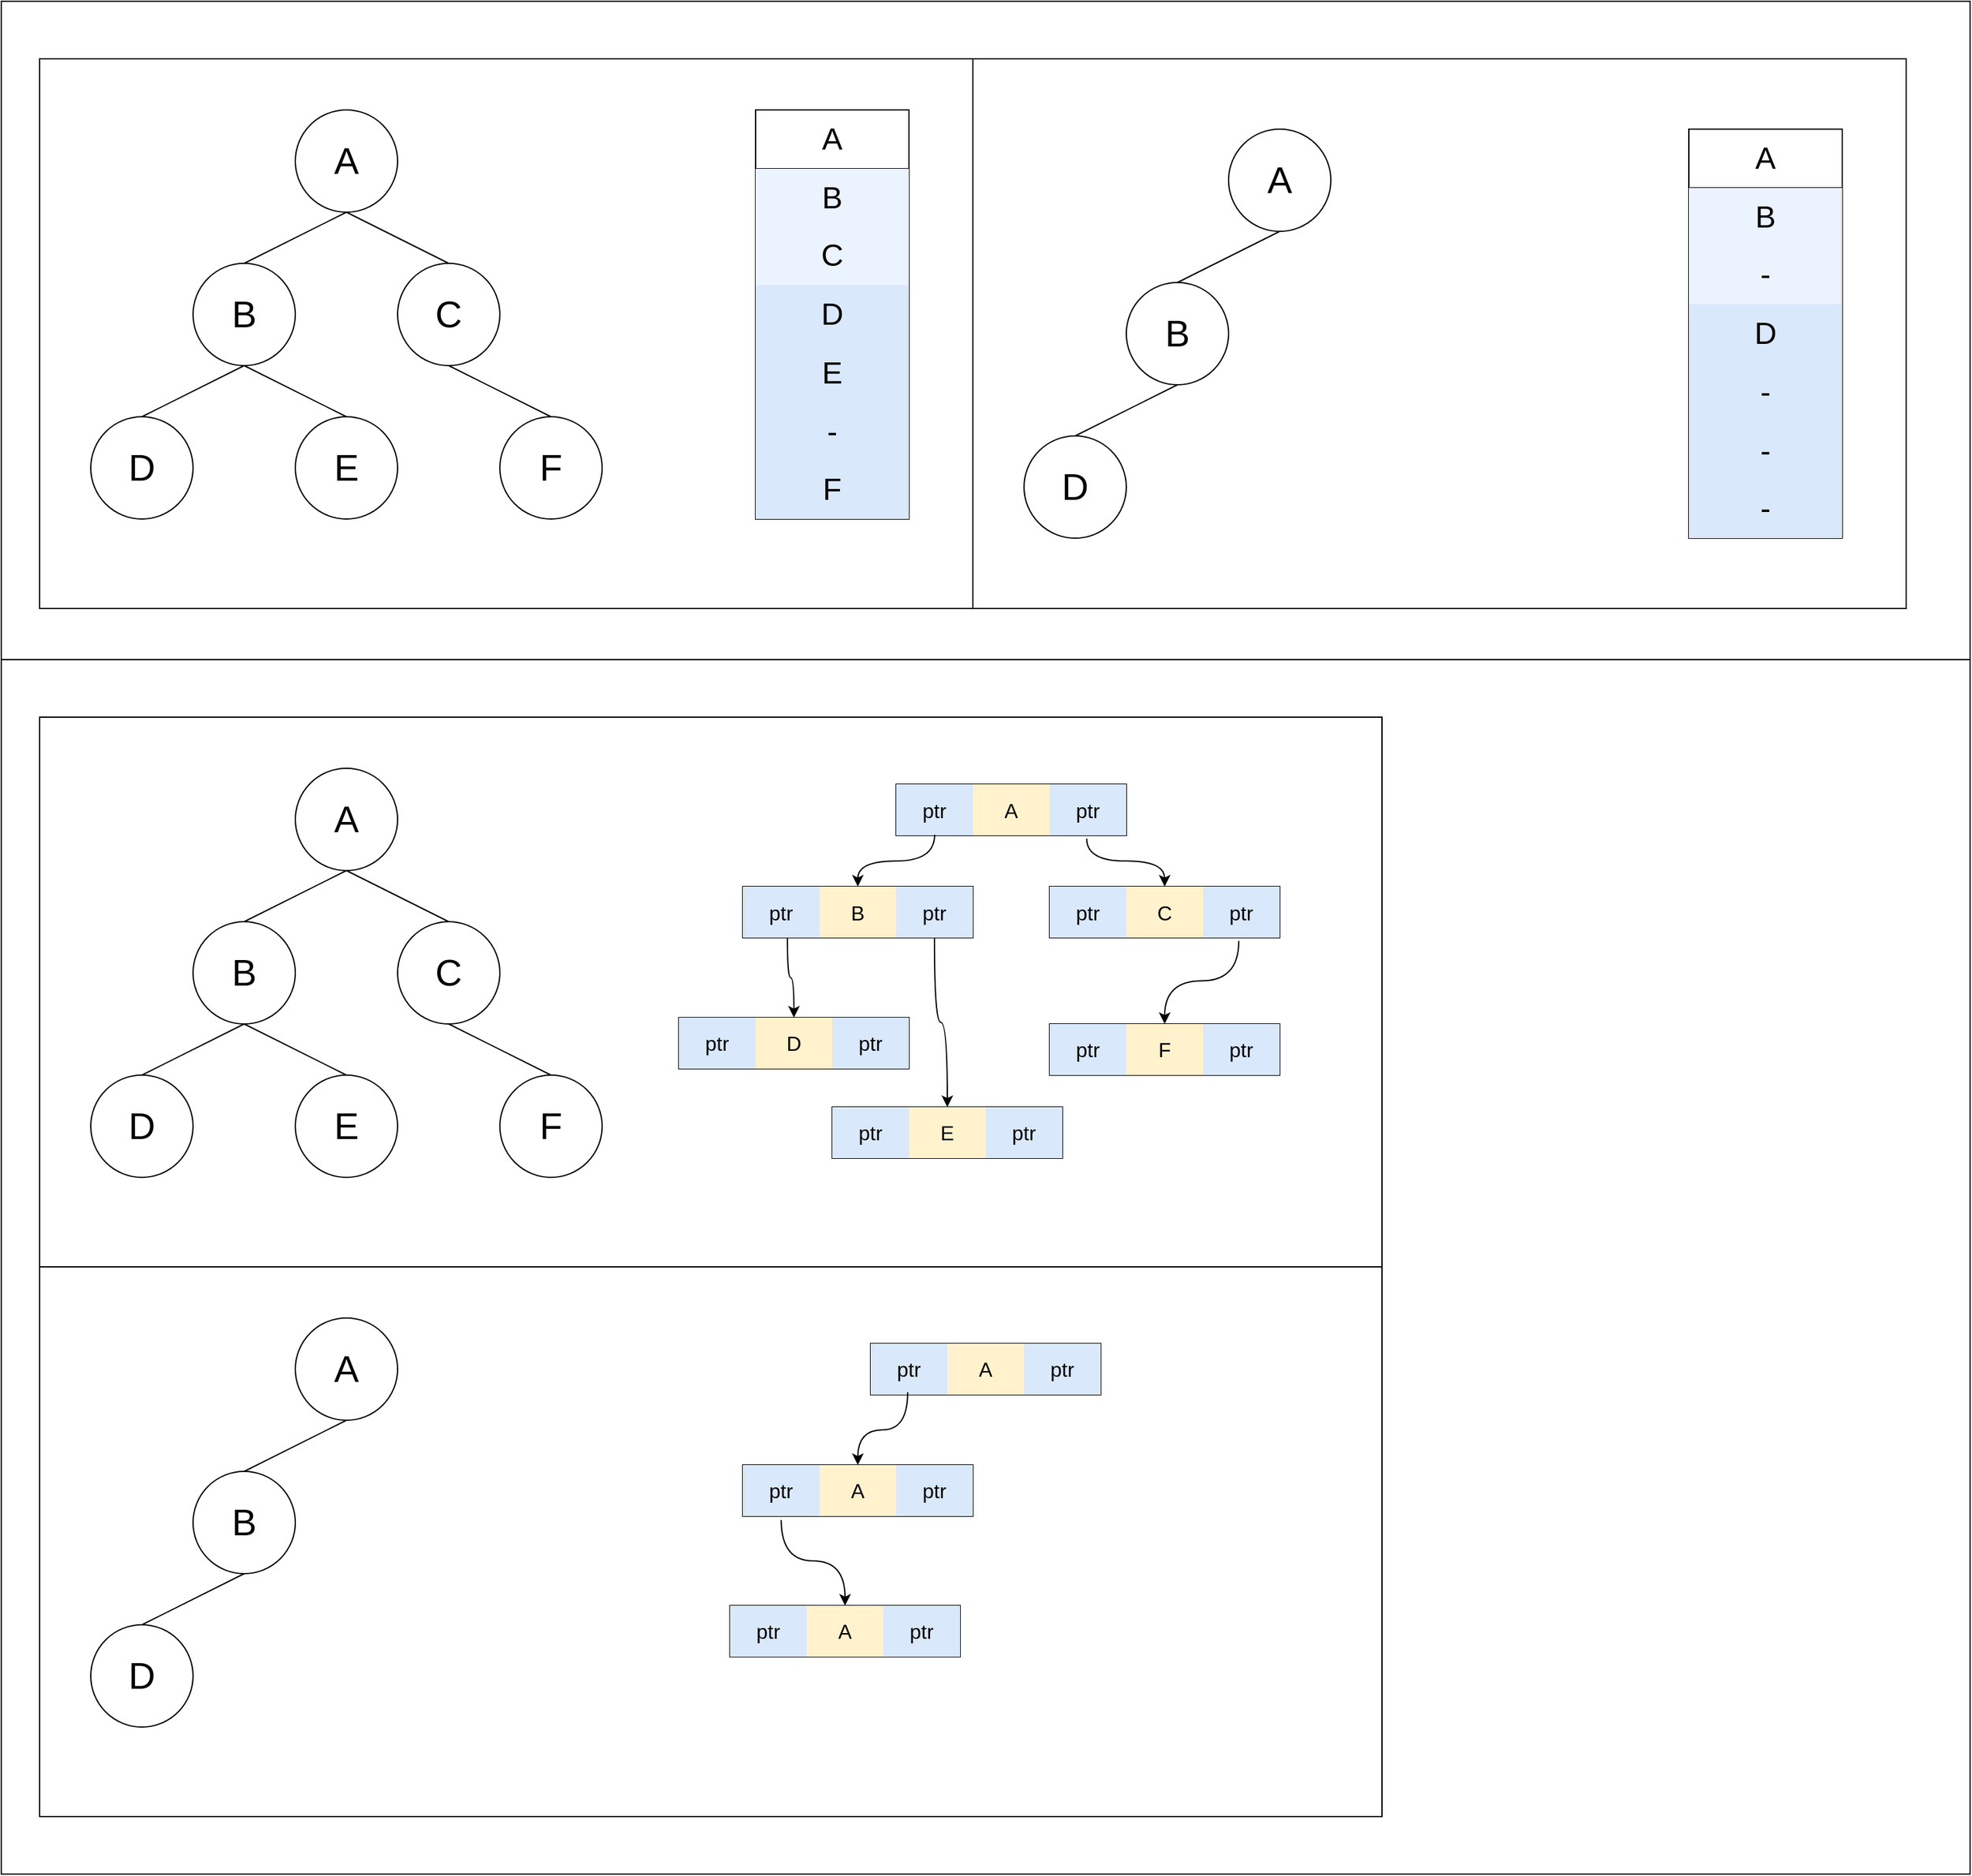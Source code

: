 <mxfile version="24.7.17">
  <diagram name="페이지-1" id="tQaZ97uo_MY67wMUe4Z4">
    <mxGraphModel dx="2074" dy="1214" grid="1" gridSize="10" guides="1" tooltips="1" connect="1" arrows="1" fold="1" page="1" pageScale="1" pageWidth="827" pageHeight="1169" math="0" shadow="0">
      <root>
        <mxCell id="0" />
        <mxCell id="1" parent="0" />
        <mxCell id="1f2FrhAZtQ47NlTDxWQD-60" value="" style="rounded=0;whiteSpace=wrap;html=1;" vertex="1" parent="1">
          <mxGeometry x="30" y="155" width="1540" height="515" as="geometry" />
        </mxCell>
        <mxCell id="1f2FrhAZtQ47NlTDxWQD-62" value="" style="rounded=0;whiteSpace=wrap;html=1;" vertex="1" parent="1">
          <mxGeometry x="790" y="200" width="730" height="430" as="geometry" />
        </mxCell>
        <mxCell id="1f2FrhAZtQ47NlTDxWQD-59" value="" style="rounded=0;whiteSpace=wrap;html=1;" vertex="1" parent="1">
          <mxGeometry x="60" y="200" width="730" height="430" as="geometry" />
        </mxCell>
        <mxCell id="1f2FrhAZtQ47NlTDxWQD-4" style="rounded=0;orthogonalLoop=1;jettySize=auto;html=1;exitX=0.5;exitY=1;exitDx=0;exitDy=0;entryX=0.5;entryY=0;entryDx=0;entryDy=0;endArrow=none;endFill=0;" edge="1" parent="1" source="1f2FrhAZtQ47NlTDxWQD-1" target="1f2FrhAZtQ47NlTDxWQD-2">
          <mxGeometry relative="1" as="geometry" />
        </mxCell>
        <mxCell id="1f2FrhAZtQ47NlTDxWQD-5" style="rounded=0;orthogonalLoop=1;jettySize=auto;html=1;exitX=0.5;exitY=1;exitDx=0;exitDy=0;entryX=0.5;entryY=0;entryDx=0;entryDy=0;endArrow=none;endFill=0;" edge="1" parent="1" source="1f2FrhAZtQ47NlTDxWQD-1" target="1f2FrhAZtQ47NlTDxWQD-3">
          <mxGeometry relative="1" as="geometry" />
        </mxCell>
        <mxCell id="1f2FrhAZtQ47NlTDxWQD-1" value="&lt;font style=&quot;font-size: 29px;&quot;&gt;A&lt;/font&gt;" style="ellipse;whiteSpace=wrap;html=1;aspect=fixed;" vertex="1" parent="1">
          <mxGeometry x="260" y="240" width="80" height="80" as="geometry" />
        </mxCell>
        <mxCell id="1f2FrhAZtQ47NlTDxWQD-8" style="rounded=0;orthogonalLoop=1;jettySize=auto;html=1;exitX=0.5;exitY=1;exitDx=0;exitDy=0;entryX=0.5;entryY=0;entryDx=0;entryDy=0;endArrow=none;endFill=0;" edge="1" parent="1" source="1f2FrhAZtQ47NlTDxWQD-2" target="1f2FrhAZtQ47NlTDxWQD-6">
          <mxGeometry relative="1" as="geometry" />
        </mxCell>
        <mxCell id="1f2FrhAZtQ47NlTDxWQD-9" style="rounded=0;orthogonalLoop=1;jettySize=auto;html=1;exitX=0.5;exitY=1;exitDx=0;exitDy=0;entryX=0.5;entryY=0;entryDx=0;entryDy=0;endArrow=none;endFill=0;" edge="1" parent="1" source="1f2FrhAZtQ47NlTDxWQD-2" target="1f2FrhAZtQ47NlTDxWQD-7">
          <mxGeometry relative="1" as="geometry" />
        </mxCell>
        <mxCell id="1f2FrhAZtQ47NlTDxWQD-2" value="&lt;font style=&quot;font-size: 29px;&quot;&gt;B&lt;/font&gt;" style="ellipse;whiteSpace=wrap;html=1;aspect=fixed;" vertex="1" parent="1">
          <mxGeometry x="180" y="360" width="80" height="80" as="geometry" />
        </mxCell>
        <mxCell id="1f2FrhAZtQ47NlTDxWQD-11" style="rounded=0;orthogonalLoop=1;jettySize=auto;html=1;exitX=0.5;exitY=1;exitDx=0;exitDy=0;entryX=0.5;entryY=0;entryDx=0;entryDy=0;endArrow=none;endFill=0;" edge="1" parent="1" source="1f2FrhAZtQ47NlTDxWQD-3" target="1f2FrhAZtQ47NlTDxWQD-10">
          <mxGeometry relative="1" as="geometry" />
        </mxCell>
        <mxCell id="1f2FrhAZtQ47NlTDxWQD-3" value="&lt;font style=&quot;font-size: 29px;&quot;&gt;C&lt;/font&gt;" style="ellipse;whiteSpace=wrap;html=1;aspect=fixed;" vertex="1" parent="1">
          <mxGeometry x="340" y="360" width="80" height="80" as="geometry" />
        </mxCell>
        <mxCell id="1f2FrhAZtQ47NlTDxWQD-6" value="&lt;font style=&quot;font-size: 29px;&quot;&gt;D&lt;/font&gt;" style="ellipse;whiteSpace=wrap;html=1;aspect=fixed;" vertex="1" parent="1">
          <mxGeometry x="100" y="480" width="80" height="80" as="geometry" />
        </mxCell>
        <mxCell id="1f2FrhAZtQ47NlTDxWQD-7" value="&lt;font style=&quot;font-size: 29px;&quot;&gt;E&lt;/font&gt;" style="ellipse;whiteSpace=wrap;html=1;aspect=fixed;" vertex="1" parent="1">
          <mxGeometry x="260" y="480" width="80" height="80" as="geometry" />
        </mxCell>
        <mxCell id="1f2FrhAZtQ47NlTDxWQD-10" value="&lt;font style=&quot;font-size: 29px;&quot;&gt;F&lt;/font&gt;" style="ellipse;whiteSpace=wrap;html=1;aspect=fixed;" vertex="1" parent="1">
          <mxGeometry x="420" y="480" width="80" height="80" as="geometry" />
        </mxCell>
        <mxCell id="1f2FrhAZtQ47NlTDxWQD-12" value="" style="shape=table;startSize=0;container=1;collapsible=0;childLayout=tableLayout;fontSize=20;" vertex="1" parent="1">
          <mxGeometry x="620" y="240" width="120" height="320" as="geometry" />
        </mxCell>
        <mxCell id="1f2FrhAZtQ47NlTDxWQD-13" value="" style="shape=tableRow;horizontal=0;startSize=0;swimlaneHead=0;swimlaneBody=0;strokeColor=inherit;top=0;left=0;bottom=0;right=0;collapsible=0;dropTarget=0;fillColor=none;points=[[0,0.5],[1,0.5]];portConstraint=eastwest;fontSize=16;" vertex="1" parent="1f2FrhAZtQ47NlTDxWQD-12">
          <mxGeometry width="120" height="46" as="geometry" />
        </mxCell>
        <mxCell id="1f2FrhAZtQ47NlTDxWQD-14" value="A" style="shape=partialRectangle;html=1;whiteSpace=wrap;connectable=0;strokeColor=inherit;overflow=hidden;fillColor=none;top=0;left=0;bottom=0;right=0;pointerEvents=1;fontSize=24;" vertex="1" parent="1f2FrhAZtQ47NlTDxWQD-13">
          <mxGeometry width="120" height="46" as="geometry">
            <mxRectangle width="120" height="46" as="alternateBounds" />
          </mxGeometry>
        </mxCell>
        <mxCell id="1f2FrhAZtQ47NlTDxWQD-17" value="" style="shape=tableRow;horizontal=0;startSize=0;swimlaneHead=0;swimlaneBody=0;strokeColor=inherit;top=0;left=0;bottom=0;right=0;collapsible=0;dropTarget=0;fillColor=none;points=[[0,0.5],[1,0.5]];portConstraint=eastwest;fontSize=16;" vertex="1" parent="1f2FrhAZtQ47NlTDxWQD-12">
          <mxGeometry y="46" width="120" height="45" as="geometry" />
        </mxCell>
        <mxCell id="1f2FrhAZtQ47NlTDxWQD-18" value="B" style="shape=partialRectangle;html=1;whiteSpace=wrap;connectable=0;strokeColor=#6c8ebf;overflow=hidden;fillColor=#ebf3ff;top=0;left=0;bottom=0;right=0;pointerEvents=1;fontSize=24;" vertex="1" parent="1f2FrhAZtQ47NlTDxWQD-17">
          <mxGeometry width="120" height="45" as="geometry">
            <mxRectangle width="120" height="45" as="alternateBounds" />
          </mxGeometry>
        </mxCell>
        <mxCell id="1f2FrhAZtQ47NlTDxWQD-21" value="" style="shape=tableRow;horizontal=0;startSize=0;swimlaneHead=0;swimlaneBody=0;strokeColor=inherit;top=0;left=0;bottom=0;right=0;collapsible=0;dropTarget=0;fillColor=none;points=[[0,0.5],[1,0.5]];portConstraint=eastwest;fontSize=16;" vertex="1" parent="1f2FrhAZtQ47NlTDxWQD-12">
          <mxGeometry y="91" width="120" height="46" as="geometry" />
        </mxCell>
        <mxCell id="1f2FrhAZtQ47NlTDxWQD-22" value="C" style="shape=partialRectangle;html=1;whiteSpace=wrap;connectable=0;strokeColor=#6c8ebf;overflow=hidden;fillColor=#ebf3ff;top=0;left=0;bottom=0;right=0;pointerEvents=1;fontSize=24;" vertex="1" parent="1f2FrhAZtQ47NlTDxWQD-21">
          <mxGeometry width="120" height="46" as="geometry">
            <mxRectangle width="120" height="46" as="alternateBounds" />
          </mxGeometry>
        </mxCell>
        <mxCell id="1f2FrhAZtQ47NlTDxWQD-25" style="shape=tableRow;horizontal=0;startSize=0;swimlaneHead=0;swimlaneBody=0;strokeColor=inherit;top=0;left=0;bottom=0;right=0;collapsible=0;dropTarget=0;fillColor=none;points=[[0,0.5],[1,0.5]];portConstraint=eastwest;fontSize=16;" vertex="1" parent="1f2FrhAZtQ47NlTDxWQD-12">
          <mxGeometry y="137" width="120" height="46" as="geometry" />
        </mxCell>
        <mxCell id="1f2FrhAZtQ47NlTDxWQD-26" value="D" style="shape=partialRectangle;html=1;whiteSpace=wrap;connectable=0;strokeColor=#6c8ebf;overflow=hidden;fillColor=#dae8fc;top=0;left=0;bottom=0;right=0;pointerEvents=1;fontSize=24;" vertex="1" parent="1f2FrhAZtQ47NlTDxWQD-25">
          <mxGeometry width="120" height="46" as="geometry">
            <mxRectangle width="120" height="46" as="alternateBounds" />
          </mxGeometry>
        </mxCell>
        <mxCell id="1f2FrhAZtQ47NlTDxWQD-27" style="shape=tableRow;horizontal=0;startSize=0;swimlaneHead=0;swimlaneBody=0;strokeColor=inherit;top=0;left=0;bottom=0;right=0;collapsible=0;dropTarget=0;fillColor=none;points=[[0,0.5],[1,0.5]];portConstraint=eastwest;fontSize=16;" vertex="1" parent="1f2FrhAZtQ47NlTDxWQD-12">
          <mxGeometry y="183" width="120" height="46" as="geometry" />
        </mxCell>
        <mxCell id="1f2FrhAZtQ47NlTDxWQD-28" value="E" style="shape=partialRectangle;html=1;whiteSpace=wrap;connectable=0;strokeColor=#6c8ebf;overflow=hidden;fillColor=#dae8fc;top=0;left=0;bottom=0;right=0;pointerEvents=1;fontSize=24;" vertex="1" parent="1f2FrhAZtQ47NlTDxWQD-27">
          <mxGeometry width="120" height="46" as="geometry">
            <mxRectangle width="120" height="46" as="alternateBounds" />
          </mxGeometry>
        </mxCell>
        <mxCell id="1f2FrhAZtQ47NlTDxWQD-29" style="shape=tableRow;horizontal=0;startSize=0;swimlaneHead=0;swimlaneBody=0;strokeColor=inherit;top=0;left=0;bottom=0;right=0;collapsible=0;dropTarget=0;fillColor=none;points=[[0,0.5],[1,0.5]];portConstraint=eastwest;fontSize=16;" vertex="1" parent="1f2FrhAZtQ47NlTDxWQD-12">
          <mxGeometry y="229" width="120" height="45" as="geometry" />
        </mxCell>
        <mxCell id="1f2FrhAZtQ47NlTDxWQD-30" value="-" style="shape=partialRectangle;html=1;whiteSpace=wrap;connectable=0;strokeColor=#6c8ebf;overflow=hidden;fillColor=#dae8fc;top=0;left=0;bottom=0;right=0;pointerEvents=1;fontSize=24;" vertex="1" parent="1f2FrhAZtQ47NlTDxWQD-29">
          <mxGeometry width="120" height="45" as="geometry">
            <mxRectangle width="120" height="45" as="alternateBounds" />
          </mxGeometry>
        </mxCell>
        <mxCell id="1f2FrhAZtQ47NlTDxWQD-31" style="shape=tableRow;horizontal=0;startSize=0;swimlaneHead=0;swimlaneBody=0;strokeColor=inherit;top=0;left=0;bottom=0;right=0;collapsible=0;dropTarget=0;fillColor=none;points=[[0,0.5],[1,0.5]];portConstraint=eastwest;fontSize=16;" vertex="1" parent="1f2FrhAZtQ47NlTDxWQD-12">
          <mxGeometry y="274" width="120" height="46" as="geometry" />
        </mxCell>
        <mxCell id="1f2FrhAZtQ47NlTDxWQD-32" value="F" style="shape=partialRectangle;html=1;whiteSpace=wrap;connectable=0;strokeColor=#6c8ebf;overflow=hidden;fillColor=#dae8fc;top=0;left=0;bottom=0;right=0;pointerEvents=1;fontSize=24;" vertex="1" parent="1f2FrhAZtQ47NlTDxWQD-31">
          <mxGeometry width="120" height="46" as="geometry">
            <mxRectangle width="120" height="46" as="alternateBounds" />
          </mxGeometry>
        </mxCell>
        <mxCell id="1f2FrhAZtQ47NlTDxWQD-33" style="rounded=0;orthogonalLoop=1;jettySize=auto;html=1;exitX=0.5;exitY=1;exitDx=0;exitDy=0;entryX=0.5;entryY=0;entryDx=0;entryDy=0;endArrow=none;endFill=0;" edge="1" parent="1" source="1f2FrhAZtQ47NlTDxWQD-35" target="1f2FrhAZtQ47NlTDxWQD-38">
          <mxGeometry relative="1" as="geometry" />
        </mxCell>
        <mxCell id="1f2FrhAZtQ47NlTDxWQD-35" value="&lt;font style=&quot;font-size: 29px;&quot;&gt;A&lt;/font&gt;" style="ellipse;whiteSpace=wrap;html=1;aspect=fixed;" vertex="1" parent="1">
          <mxGeometry x="990" y="255" width="80" height="80" as="geometry" />
        </mxCell>
        <mxCell id="1f2FrhAZtQ47NlTDxWQD-36" style="rounded=0;orthogonalLoop=1;jettySize=auto;html=1;exitX=0.5;exitY=1;exitDx=0;exitDy=0;entryX=0.5;entryY=0;entryDx=0;entryDy=0;endArrow=none;endFill=0;" edge="1" parent="1" source="1f2FrhAZtQ47NlTDxWQD-38" target="1f2FrhAZtQ47NlTDxWQD-41">
          <mxGeometry relative="1" as="geometry" />
        </mxCell>
        <mxCell id="1f2FrhAZtQ47NlTDxWQD-38" value="&lt;font style=&quot;font-size: 29px;&quot;&gt;B&lt;/font&gt;" style="ellipse;whiteSpace=wrap;html=1;aspect=fixed;" vertex="1" parent="1">
          <mxGeometry x="910" y="375" width="80" height="80" as="geometry" />
        </mxCell>
        <mxCell id="1f2FrhAZtQ47NlTDxWQD-41" value="&lt;font style=&quot;font-size: 29px;&quot;&gt;D&lt;/font&gt;" style="ellipse;whiteSpace=wrap;html=1;aspect=fixed;" vertex="1" parent="1">
          <mxGeometry x="830" y="495" width="80" height="80" as="geometry" />
        </mxCell>
        <mxCell id="1f2FrhAZtQ47NlTDxWQD-44" value="" style="shape=table;startSize=0;container=1;collapsible=0;childLayout=tableLayout;fontSize=20;" vertex="1" parent="1">
          <mxGeometry x="1350" y="255" width="120" height="320" as="geometry" />
        </mxCell>
        <mxCell id="1f2FrhAZtQ47NlTDxWQD-45" value="" style="shape=tableRow;horizontal=0;startSize=0;swimlaneHead=0;swimlaneBody=0;strokeColor=inherit;top=0;left=0;bottom=0;right=0;collapsible=0;dropTarget=0;fillColor=none;points=[[0,0.5],[1,0.5]];portConstraint=eastwest;fontSize=16;" vertex="1" parent="1f2FrhAZtQ47NlTDxWQD-44">
          <mxGeometry width="120" height="46" as="geometry" />
        </mxCell>
        <mxCell id="1f2FrhAZtQ47NlTDxWQD-46" value="A" style="shape=partialRectangle;html=1;whiteSpace=wrap;connectable=0;strokeColor=inherit;overflow=hidden;fillColor=none;top=0;left=0;bottom=0;right=0;pointerEvents=1;fontSize=24;" vertex="1" parent="1f2FrhAZtQ47NlTDxWQD-45">
          <mxGeometry width="120" height="46" as="geometry">
            <mxRectangle width="120" height="46" as="alternateBounds" />
          </mxGeometry>
        </mxCell>
        <mxCell id="1f2FrhAZtQ47NlTDxWQD-47" value="" style="shape=tableRow;horizontal=0;startSize=0;swimlaneHead=0;swimlaneBody=0;strokeColor=inherit;top=0;left=0;bottom=0;right=0;collapsible=0;dropTarget=0;fillColor=none;points=[[0,0.5],[1,0.5]];portConstraint=eastwest;fontSize=16;" vertex="1" parent="1f2FrhAZtQ47NlTDxWQD-44">
          <mxGeometry y="46" width="120" height="45" as="geometry" />
        </mxCell>
        <mxCell id="1f2FrhAZtQ47NlTDxWQD-48" value="B" style="shape=partialRectangle;html=1;whiteSpace=wrap;connectable=0;strokeColor=#6c8ebf;overflow=hidden;fillColor=#ebf3ff;top=0;left=0;bottom=0;right=0;pointerEvents=1;fontSize=24;" vertex="1" parent="1f2FrhAZtQ47NlTDxWQD-47">
          <mxGeometry width="120" height="45" as="geometry">
            <mxRectangle width="120" height="45" as="alternateBounds" />
          </mxGeometry>
        </mxCell>
        <mxCell id="1f2FrhAZtQ47NlTDxWQD-49" value="" style="shape=tableRow;horizontal=0;startSize=0;swimlaneHead=0;swimlaneBody=0;strokeColor=inherit;top=0;left=0;bottom=0;right=0;collapsible=0;dropTarget=0;fillColor=none;points=[[0,0.5],[1,0.5]];portConstraint=eastwest;fontSize=16;" vertex="1" parent="1f2FrhAZtQ47NlTDxWQD-44">
          <mxGeometry y="91" width="120" height="46" as="geometry" />
        </mxCell>
        <mxCell id="1f2FrhAZtQ47NlTDxWQD-50" value="-" style="shape=partialRectangle;html=1;whiteSpace=wrap;connectable=0;strokeColor=#6c8ebf;overflow=hidden;fillColor=#ebf3ff;top=0;left=0;bottom=0;right=0;pointerEvents=1;fontSize=24;" vertex="1" parent="1f2FrhAZtQ47NlTDxWQD-49">
          <mxGeometry width="120" height="46" as="geometry">
            <mxRectangle width="120" height="46" as="alternateBounds" />
          </mxGeometry>
        </mxCell>
        <mxCell id="1f2FrhAZtQ47NlTDxWQD-51" style="shape=tableRow;horizontal=0;startSize=0;swimlaneHead=0;swimlaneBody=0;strokeColor=inherit;top=0;left=0;bottom=0;right=0;collapsible=0;dropTarget=0;fillColor=none;points=[[0,0.5],[1,0.5]];portConstraint=eastwest;fontSize=16;" vertex="1" parent="1f2FrhAZtQ47NlTDxWQD-44">
          <mxGeometry y="137" width="120" height="46" as="geometry" />
        </mxCell>
        <mxCell id="1f2FrhAZtQ47NlTDxWQD-52" value="D" style="shape=partialRectangle;html=1;whiteSpace=wrap;connectable=0;strokeColor=#6c8ebf;overflow=hidden;fillColor=#dae8fc;top=0;left=0;bottom=0;right=0;pointerEvents=1;fontSize=24;" vertex="1" parent="1f2FrhAZtQ47NlTDxWQD-51">
          <mxGeometry width="120" height="46" as="geometry">
            <mxRectangle width="120" height="46" as="alternateBounds" />
          </mxGeometry>
        </mxCell>
        <mxCell id="1f2FrhAZtQ47NlTDxWQD-53" style="shape=tableRow;horizontal=0;startSize=0;swimlaneHead=0;swimlaneBody=0;strokeColor=inherit;top=0;left=0;bottom=0;right=0;collapsible=0;dropTarget=0;fillColor=none;points=[[0,0.5],[1,0.5]];portConstraint=eastwest;fontSize=16;" vertex="1" parent="1f2FrhAZtQ47NlTDxWQD-44">
          <mxGeometry y="183" width="120" height="46" as="geometry" />
        </mxCell>
        <mxCell id="1f2FrhAZtQ47NlTDxWQD-54" value="-" style="shape=partialRectangle;html=1;whiteSpace=wrap;connectable=0;strokeColor=#6c8ebf;overflow=hidden;fillColor=#dae8fc;top=0;left=0;bottom=0;right=0;pointerEvents=1;fontSize=24;" vertex="1" parent="1f2FrhAZtQ47NlTDxWQD-53">
          <mxGeometry width="120" height="46" as="geometry">
            <mxRectangle width="120" height="46" as="alternateBounds" />
          </mxGeometry>
        </mxCell>
        <mxCell id="1f2FrhAZtQ47NlTDxWQD-55" style="shape=tableRow;horizontal=0;startSize=0;swimlaneHead=0;swimlaneBody=0;strokeColor=inherit;top=0;left=0;bottom=0;right=0;collapsible=0;dropTarget=0;fillColor=none;points=[[0,0.5],[1,0.5]];portConstraint=eastwest;fontSize=16;" vertex="1" parent="1f2FrhAZtQ47NlTDxWQD-44">
          <mxGeometry y="229" width="120" height="45" as="geometry" />
        </mxCell>
        <mxCell id="1f2FrhAZtQ47NlTDxWQD-56" value="-" style="shape=partialRectangle;html=1;whiteSpace=wrap;connectable=0;strokeColor=#6c8ebf;overflow=hidden;fillColor=#dae8fc;top=0;left=0;bottom=0;right=0;pointerEvents=1;fontSize=24;" vertex="1" parent="1f2FrhAZtQ47NlTDxWQD-55">
          <mxGeometry width="120" height="45" as="geometry">
            <mxRectangle width="120" height="45" as="alternateBounds" />
          </mxGeometry>
        </mxCell>
        <mxCell id="1f2FrhAZtQ47NlTDxWQD-57" style="shape=tableRow;horizontal=0;startSize=0;swimlaneHead=0;swimlaneBody=0;strokeColor=inherit;top=0;left=0;bottom=0;right=0;collapsible=0;dropTarget=0;fillColor=none;points=[[0,0.5],[1,0.5]];portConstraint=eastwest;fontSize=16;" vertex="1" parent="1f2FrhAZtQ47NlTDxWQD-44">
          <mxGeometry y="274" width="120" height="46" as="geometry" />
        </mxCell>
        <mxCell id="1f2FrhAZtQ47NlTDxWQD-58" value="-" style="shape=partialRectangle;html=1;whiteSpace=wrap;connectable=0;strokeColor=#6c8ebf;overflow=hidden;fillColor=#dae8fc;top=0;left=0;bottom=0;right=0;pointerEvents=1;fontSize=24;" vertex="1" parent="1f2FrhAZtQ47NlTDxWQD-57">
          <mxGeometry width="120" height="46" as="geometry">
            <mxRectangle width="120" height="46" as="alternateBounds" />
          </mxGeometry>
        </mxCell>
        <mxCell id="1f2FrhAZtQ47NlTDxWQD-64" value="" style="rounded=0;whiteSpace=wrap;html=1;" vertex="1" parent="1">
          <mxGeometry x="30" y="670" width="1540" height="950" as="geometry" />
        </mxCell>
        <mxCell id="1f2FrhAZtQ47NlTDxWQD-65" value="" style="rounded=0;whiteSpace=wrap;html=1;" vertex="1" parent="1">
          <mxGeometry x="60" y="1145" width="1050" height="430" as="geometry" />
        </mxCell>
        <mxCell id="1f2FrhAZtQ47NlTDxWQD-66" value="" style="rounded=0;whiteSpace=wrap;html=1;" vertex="1" parent="1">
          <mxGeometry x="60" y="715" width="1050" height="430" as="geometry" />
        </mxCell>
        <mxCell id="1f2FrhAZtQ47NlTDxWQD-67" style="rounded=0;orthogonalLoop=1;jettySize=auto;html=1;exitX=0.5;exitY=1;exitDx=0;exitDy=0;entryX=0.5;entryY=0;entryDx=0;entryDy=0;endArrow=none;endFill=0;" edge="1" parent="1" source="1f2FrhAZtQ47NlTDxWQD-69" target="1f2FrhAZtQ47NlTDxWQD-72">
          <mxGeometry relative="1" as="geometry" />
        </mxCell>
        <mxCell id="1f2FrhAZtQ47NlTDxWQD-68" style="rounded=0;orthogonalLoop=1;jettySize=auto;html=1;exitX=0.5;exitY=1;exitDx=0;exitDy=0;entryX=0.5;entryY=0;entryDx=0;entryDy=0;endArrow=none;endFill=0;" edge="1" parent="1" source="1f2FrhAZtQ47NlTDxWQD-69" target="1f2FrhAZtQ47NlTDxWQD-74">
          <mxGeometry relative="1" as="geometry" />
        </mxCell>
        <mxCell id="1f2FrhAZtQ47NlTDxWQD-69" value="&lt;font style=&quot;font-size: 29px;&quot;&gt;A&lt;/font&gt;" style="ellipse;whiteSpace=wrap;html=1;aspect=fixed;" vertex="1" parent="1">
          <mxGeometry x="260" y="755" width="80" height="80" as="geometry" />
        </mxCell>
        <mxCell id="1f2FrhAZtQ47NlTDxWQD-70" style="rounded=0;orthogonalLoop=1;jettySize=auto;html=1;exitX=0.5;exitY=1;exitDx=0;exitDy=0;entryX=0.5;entryY=0;entryDx=0;entryDy=0;endArrow=none;endFill=0;" edge="1" parent="1" source="1f2FrhAZtQ47NlTDxWQD-72" target="1f2FrhAZtQ47NlTDxWQD-75">
          <mxGeometry relative="1" as="geometry" />
        </mxCell>
        <mxCell id="1f2FrhAZtQ47NlTDxWQD-71" style="rounded=0;orthogonalLoop=1;jettySize=auto;html=1;exitX=0.5;exitY=1;exitDx=0;exitDy=0;entryX=0.5;entryY=0;entryDx=0;entryDy=0;endArrow=none;endFill=0;" edge="1" parent="1" source="1f2FrhAZtQ47NlTDxWQD-72" target="1f2FrhAZtQ47NlTDxWQD-76">
          <mxGeometry relative="1" as="geometry" />
        </mxCell>
        <mxCell id="1f2FrhAZtQ47NlTDxWQD-72" value="&lt;font style=&quot;font-size: 29px;&quot;&gt;B&lt;/font&gt;" style="ellipse;whiteSpace=wrap;html=1;aspect=fixed;" vertex="1" parent="1">
          <mxGeometry x="180" y="875" width="80" height="80" as="geometry" />
        </mxCell>
        <mxCell id="1f2FrhAZtQ47NlTDxWQD-73" style="rounded=0;orthogonalLoop=1;jettySize=auto;html=1;exitX=0.5;exitY=1;exitDx=0;exitDy=0;entryX=0.5;entryY=0;entryDx=0;entryDy=0;endArrow=none;endFill=0;" edge="1" parent="1" source="1f2FrhAZtQ47NlTDxWQD-74" target="1f2FrhAZtQ47NlTDxWQD-77">
          <mxGeometry relative="1" as="geometry" />
        </mxCell>
        <mxCell id="1f2FrhAZtQ47NlTDxWQD-74" value="&lt;font style=&quot;font-size: 29px;&quot;&gt;C&lt;/font&gt;" style="ellipse;whiteSpace=wrap;html=1;aspect=fixed;" vertex="1" parent="1">
          <mxGeometry x="340" y="875" width="80" height="80" as="geometry" />
        </mxCell>
        <mxCell id="1f2FrhAZtQ47NlTDxWQD-75" value="&lt;font style=&quot;font-size: 29px;&quot;&gt;D&lt;/font&gt;" style="ellipse;whiteSpace=wrap;html=1;aspect=fixed;" vertex="1" parent="1">
          <mxGeometry x="100" y="995" width="80" height="80" as="geometry" />
        </mxCell>
        <mxCell id="1f2FrhAZtQ47NlTDxWQD-76" value="&lt;font style=&quot;font-size: 29px;&quot;&gt;E&lt;/font&gt;" style="ellipse;whiteSpace=wrap;html=1;aspect=fixed;" vertex="1" parent="1">
          <mxGeometry x="260" y="995" width="80" height="80" as="geometry" />
        </mxCell>
        <mxCell id="1f2FrhAZtQ47NlTDxWQD-77" value="&lt;font style=&quot;font-size: 29px;&quot;&gt;F&lt;/font&gt;" style="ellipse;whiteSpace=wrap;html=1;aspect=fixed;" vertex="1" parent="1">
          <mxGeometry x="420" y="995" width="80" height="80" as="geometry" />
        </mxCell>
        <mxCell id="1f2FrhAZtQ47NlTDxWQD-93" style="rounded=0;orthogonalLoop=1;jettySize=auto;html=1;exitX=0.5;exitY=1;exitDx=0;exitDy=0;entryX=0.5;entryY=0;entryDx=0;entryDy=0;endArrow=none;endFill=0;" edge="1" parent="1" source="1f2FrhAZtQ47NlTDxWQD-94" target="1f2FrhAZtQ47NlTDxWQD-96">
          <mxGeometry relative="1" as="geometry" />
        </mxCell>
        <mxCell id="1f2FrhAZtQ47NlTDxWQD-94" value="&lt;font style=&quot;font-size: 29px;&quot;&gt;A&lt;/font&gt;" style="ellipse;whiteSpace=wrap;html=1;aspect=fixed;" vertex="1" parent="1">
          <mxGeometry x="260" y="1185" width="80" height="80" as="geometry" />
        </mxCell>
        <mxCell id="1f2FrhAZtQ47NlTDxWQD-95" style="rounded=0;orthogonalLoop=1;jettySize=auto;html=1;exitX=0.5;exitY=1;exitDx=0;exitDy=0;entryX=0.5;entryY=0;entryDx=0;entryDy=0;endArrow=none;endFill=0;" edge="1" parent="1" source="1f2FrhAZtQ47NlTDxWQD-96" target="1f2FrhAZtQ47NlTDxWQD-97">
          <mxGeometry relative="1" as="geometry" />
        </mxCell>
        <mxCell id="1f2FrhAZtQ47NlTDxWQD-96" value="&lt;font style=&quot;font-size: 29px;&quot;&gt;B&lt;/font&gt;" style="ellipse;whiteSpace=wrap;html=1;aspect=fixed;" vertex="1" parent="1">
          <mxGeometry x="180" y="1305" width="80" height="80" as="geometry" />
        </mxCell>
        <mxCell id="1f2FrhAZtQ47NlTDxWQD-97" value="&lt;font style=&quot;font-size: 29px;&quot;&gt;D&lt;/font&gt;" style="ellipse;whiteSpace=wrap;html=1;aspect=fixed;" vertex="1" parent="1">
          <mxGeometry x="100" y="1425" width="80" height="80" as="geometry" />
        </mxCell>
        <mxCell id="1f2FrhAZtQ47NlTDxWQD-113" value="" style="shape=table;startSize=0;container=1;collapsible=0;childLayout=tableLayout;fontSize=16;" vertex="1" parent="1">
          <mxGeometry x="730" y="767.5" width="180" height="40" as="geometry" />
        </mxCell>
        <mxCell id="1f2FrhAZtQ47NlTDxWQD-114" value="" style="shape=tableRow;horizontal=0;startSize=0;swimlaneHead=0;swimlaneBody=0;strokeColor=inherit;top=0;left=0;bottom=0;right=0;collapsible=0;dropTarget=0;fillColor=none;points=[[0,0.5],[1,0.5]];portConstraint=eastwest;fontSize=16;" vertex="1" parent="1f2FrhAZtQ47NlTDxWQD-113">
          <mxGeometry width="180" height="40" as="geometry" />
        </mxCell>
        <mxCell id="1f2FrhAZtQ47NlTDxWQD-115" value="ptr" style="shape=partialRectangle;html=1;whiteSpace=wrap;connectable=0;strokeColor=#6c8ebf;overflow=hidden;fillColor=#dae8fc;top=0;left=0;bottom=0;right=0;pointerEvents=1;fontSize=16;" vertex="1" parent="1f2FrhAZtQ47NlTDxWQD-114">
          <mxGeometry width="60" height="40" as="geometry">
            <mxRectangle width="60" height="40" as="alternateBounds" />
          </mxGeometry>
        </mxCell>
        <mxCell id="1f2FrhAZtQ47NlTDxWQD-116" value="A" style="shape=partialRectangle;html=1;whiteSpace=wrap;connectable=0;strokeColor=#d6b656;overflow=hidden;fillColor=#fff2cc;top=0;left=0;bottom=0;right=0;pointerEvents=1;fontSize=16;" vertex="1" parent="1f2FrhAZtQ47NlTDxWQD-114">
          <mxGeometry x="60" width="60" height="40" as="geometry">
            <mxRectangle width="60" height="40" as="alternateBounds" />
          </mxGeometry>
        </mxCell>
        <mxCell id="1f2FrhAZtQ47NlTDxWQD-117" value="ptr" style="shape=partialRectangle;html=1;whiteSpace=wrap;connectable=0;strokeColor=#6c8ebf;overflow=hidden;fillColor=#dae8fc;top=0;left=0;bottom=0;right=0;pointerEvents=1;fontSize=16;" vertex="1" parent="1f2FrhAZtQ47NlTDxWQD-114">
          <mxGeometry x="120" width="60" height="40" as="geometry">
            <mxRectangle width="60" height="40" as="alternateBounds" />
          </mxGeometry>
        </mxCell>
        <mxCell id="1f2FrhAZtQ47NlTDxWQD-126" value="" style="shape=table;startSize=0;container=1;collapsible=0;childLayout=tableLayout;fontSize=16;" vertex="1" parent="1">
          <mxGeometry x="610" y="847.5" width="180" height="40" as="geometry" />
        </mxCell>
        <mxCell id="1f2FrhAZtQ47NlTDxWQD-127" value="" style="shape=tableRow;horizontal=0;startSize=0;swimlaneHead=0;swimlaneBody=0;strokeColor=inherit;top=0;left=0;bottom=0;right=0;collapsible=0;dropTarget=0;fillColor=none;points=[[0,0.5],[1,0.5]];portConstraint=eastwest;fontSize=16;" vertex="1" parent="1f2FrhAZtQ47NlTDxWQD-126">
          <mxGeometry width="180" height="40" as="geometry" />
        </mxCell>
        <mxCell id="1f2FrhAZtQ47NlTDxWQD-128" value="ptr" style="shape=partialRectangle;html=1;whiteSpace=wrap;connectable=0;strokeColor=#6c8ebf;overflow=hidden;fillColor=#dae8fc;top=0;left=0;bottom=0;right=0;pointerEvents=1;fontSize=16;" vertex="1" parent="1f2FrhAZtQ47NlTDxWQD-127">
          <mxGeometry width="60" height="40" as="geometry">
            <mxRectangle width="60" height="40" as="alternateBounds" />
          </mxGeometry>
        </mxCell>
        <mxCell id="1f2FrhAZtQ47NlTDxWQD-129" value="B" style="shape=partialRectangle;html=1;whiteSpace=wrap;connectable=0;strokeColor=#d6b656;overflow=hidden;fillColor=#fff2cc;top=0;left=0;bottom=0;right=0;pointerEvents=1;fontSize=16;" vertex="1" parent="1f2FrhAZtQ47NlTDxWQD-127">
          <mxGeometry x="60" width="60" height="40" as="geometry">
            <mxRectangle width="60" height="40" as="alternateBounds" />
          </mxGeometry>
        </mxCell>
        <mxCell id="1f2FrhAZtQ47NlTDxWQD-130" value="ptr" style="shape=partialRectangle;html=1;whiteSpace=wrap;connectable=0;strokeColor=#6c8ebf;overflow=hidden;fillColor=#dae8fc;top=0;left=0;bottom=0;right=0;pointerEvents=1;fontSize=16;" vertex="1" parent="1f2FrhAZtQ47NlTDxWQD-127">
          <mxGeometry x="120" width="60" height="40" as="geometry">
            <mxRectangle width="60" height="40" as="alternateBounds" />
          </mxGeometry>
        </mxCell>
        <mxCell id="1f2FrhAZtQ47NlTDxWQD-131" value="" style="shape=table;startSize=0;container=1;collapsible=0;childLayout=tableLayout;fontSize=16;" vertex="1" parent="1">
          <mxGeometry x="850" y="847.5" width="180" height="40" as="geometry" />
        </mxCell>
        <mxCell id="1f2FrhAZtQ47NlTDxWQD-132" value="" style="shape=tableRow;horizontal=0;startSize=0;swimlaneHead=0;swimlaneBody=0;strokeColor=inherit;top=0;left=0;bottom=0;right=0;collapsible=0;dropTarget=0;fillColor=none;points=[[0,0.5],[1,0.5]];portConstraint=eastwest;fontSize=16;" vertex="1" parent="1f2FrhAZtQ47NlTDxWQD-131">
          <mxGeometry width="180" height="40" as="geometry" />
        </mxCell>
        <mxCell id="1f2FrhAZtQ47NlTDxWQD-133" value="ptr" style="shape=partialRectangle;html=1;whiteSpace=wrap;connectable=0;strokeColor=#6c8ebf;overflow=hidden;fillColor=#dae8fc;top=0;left=0;bottom=0;right=0;pointerEvents=1;fontSize=16;" vertex="1" parent="1f2FrhAZtQ47NlTDxWQD-132">
          <mxGeometry width="60" height="40" as="geometry">
            <mxRectangle width="60" height="40" as="alternateBounds" />
          </mxGeometry>
        </mxCell>
        <mxCell id="1f2FrhAZtQ47NlTDxWQD-134" value="C" style="shape=partialRectangle;html=1;whiteSpace=wrap;connectable=0;strokeColor=#d6b656;overflow=hidden;fillColor=#fff2cc;top=0;left=0;bottom=0;right=0;pointerEvents=1;fontSize=16;" vertex="1" parent="1f2FrhAZtQ47NlTDxWQD-132">
          <mxGeometry x="60" width="60" height="40" as="geometry">
            <mxRectangle width="60" height="40" as="alternateBounds" />
          </mxGeometry>
        </mxCell>
        <mxCell id="1f2FrhAZtQ47NlTDxWQD-135" value="ptr" style="shape=partialRectangle;html=1;whiteSpace=wrap;connectable=0;strokeColor=#6c8ebf;overflow=hidden;fillColor=#dae8fc;top=0;left=0;bottom=0;right=0;pointerEvents=1;fontSize=16;" vertex="1" parent="1f2FrhAZtQ47NlTDxWQD-132">
          <mxGeometry x="120" width="60" height="40" as="geometry">
            <mxRectangle width="60" height="40" as="alternateBounds" />
          </mxGeometry>
        </mxCell>
        <mxCell id="1f2FrhAZtQ47NlTDxWQD-136" value="" style="shape=table;startSize=0;container=1;collapsible=0;childLayout=tableLayout;fontSize=16;" vertex="1" parent="1">
          <mxGeometry x="560" y="950" width="180" height="40" as="geometry" />
        </mxCell>
        <mxCell id="1f2FrhAZtQ47NlTDxWQD-137" value="" style="shape=tableRow;horizontal=0;startSize=0;swimlaneHead=0;swimlaneBody=0;strokeColor=inherit;top=0;left=0;bottom=0;right=0;collapsible=0;dropTarget=0;fillColor=none;points=[[0,0.5],[1,0.5]];portConstraint=eastwest;fontSize=16;" vertex="1" parent="1f2FrhAZtQ47NlTDxWQD-136">
          <mxGeometry width="180" height="40" as="geometry" />
        </mxCell>
        <mxCell id="1f2FrhAZtQ47NlTDxWQD-138" value="ptr" style="shape=partialRectangle;html=1;whiteSpace=wrap;connectable=0;strokeColor=#6c8ebf;overflow=hidden;fillColor=#dae8fc;top=0;left=0;bottom=0;right=0;pointerEvents=1;fontSize=16;" vertex="1" parent="1f2FrhAZtQ47NlTDxWQD-137">
          <mxGeometry width="60" height="40" as="geometry">
            <mxRectangle width="60" height="40" as="alternateBounds" />
          </mxGeometry>
        </mxCell>
        <mxCell id="1f2FrhAZtQ47NlTDxWQD-139" value="D" style="shape=partialRectangle;html=1;whiteSpace=wrap;connectable=0;strokeColor=#d6b656;overflow=hidden;fillColor=#fff2cc;top=0;left=0;bottom=0;right=0;pointerEvents=1;fontSize=16;" vertex="1" parent="1f2FrhAZtQ47NlTDxWQD-137">
          <mxGeometry x="60" width="60" height="40" as="geometry">
            <mxRectangle width="60" height="40" as="alternateBounds" />
          </mxGeometry>
        </mxCell>
        <mxCell id="1f2FrhAZtQ47NlTDxWQD-140" value="ptr" style="shape=partialRectangle;html=1;whiteSpace=wrap;connectable=0;strokeColor=#6c8ebf;overflow=hidden;fillColor=#dae8fc;top=0;left=0;bottom=0;right=0;pointerEvents=1;fontSize=16;" vertex="1" parent="1f2FrhAZtQ47NlTDxWQD-137">
          <mxGeometry x="120" width="60" height="40" as="geometry">
            <mxRectangle width="60" height="40" as="alternateBounds" />
          </mxGeometry>
        </mxCell>
        <mxCell id="1f2FrhAZtQ47NlTDxWQD-141" value="" style="shape=table;startSize=0;container=1;collapsible=0;childLayout=tableLayout;fontSize=16;" vertex="1" parent="1">
          <mxGeometry x="680" y="1020" width="180" height="40" as="geometry" />
        </mxCell>
        <mxCell id="1f2FrhAZtQ47NlTDxWQD-142" value="" style="shape=tableRow;horizontal=0;startSize=0;swimlaneHead=0;swimlaneBody=0;strokeColor=inherit;top=0;left=0;bottom=0;right=0;collapsible=0;dropTarget=0;fillColor=none;points=[[0,0.5],[1,0.5]];portConstraint=eastwest;fontSize=16;" vertex="1" parent="1f2FrhAZtQ47NlTDxWQD-141">
          <mxGeometry width="180" height="40" as="geometry" />
        </mxCell>
        <mxCell id="1f2FrhAZtQ47NlTDxWQD-143" value="ptr" style="shape=partialRectangle;html=1;whiteSpace=wrap;connectable=0;strokeColor=#6c8ebf;overflow=hidden;fillColor=#dae8fc;top=0;left=0;bottom=0;right=0;pointerEvents=1;fontSize=16;" vertex="1" parent="1f2FrhAZtQ47NlTDxWQD-142">
          <mxGeometry width="60" height="40" as="geometry">
            <mxRectangle width="60" height="40" as="alternateBounds" />
          </mxGeometry>
        </mxCell>
        <mxCell id="1f2FrhAZtQ47NlTDxWQD-144" value="E" style="shape=partialRectangle;html=1;whiteSpace=wrap;connectable=0;strokeColor=#d6b656;overflow=hidden;fillColor=#fff2cc;top=0;left=0;bottom=0;right=0;pointerEvents=1;fontSize=16;" vertex="1" parent="1f2FrhAZtQ47NlTDxWQD-142">
          <mxGeometry x="60" width="60" height="40" as="geometry">
            <mxRectangle width="60" height="40" as="alternateBounds" />
          </mxGeometry>
        </mxCell>
        <mxCell id="1f2FrhAZtQ47NlTDxWQD-145" value="ptr" style="shape=partialRectangle;html=1;whiteSpace=wrap;connectable=0;strokeColor=#6c8ebf;overflow=hidden;fillColor=#dae8fc;top=0;left=0;bottom=0;right=0;pointerEvents=1;fontSize=16;" vertex="1" parent="1f2FrhAZtQ47NlTDxWQD-142">
          <mxGeometry x="120" width="60" height="40" as="geometry">
            <mxRectangle width="60" height="40" as="alternateBounds" />
          </mxGeometry>
        </mxCell>
        <mxCell id="1f2FrhAZtQ47NlTDxWQD-146" value="" style="shape=table;startSize=0;container=1;collapsible=0;childLayout=tableLayout;fontSize=16;" vertex="1" parent="1">
          <mxGeometry x="850" y="955" width="180" height="40" as="geometry" />
        </mxCell>
        <mxCell id="1f2FrhAZtQ47NlTDxWQD-147" value="" style="shape=tableRow;horizontal=0;startSize=0;swimlaneHead=0;swimlaneBody=0;strokeColor=inherit;top=0;left=0;bottom=0;right=0;collapsible=0;dropTarget=0;fillColor=none;points=[[0,0.5],[1,0.5]];portConstraint=eastwest;fontSize=16;" vertex="1" parent="1f2FrhAZtQ47NlTDxWQD-146">
          <mxGeometry width="180" height="40" as="geometry" />
        </mxCell>
        <mxCell id="1f2FrhAZtQ47NlTDxWQD-148" value="ptr" style="shape=partialRectangle;html=1;whiteSpace=wrap;connectable=0;strokeColor=#6c8ebf;overflow=hidden;fillColor=#dae8fc;top=0;left=0;bottom=0;right=0;pointerEvents=1;fontSize=16;" vertex="1" parent="1f2FrhAZtQ47NlTDxWQD-147">
          <mxGeometry width="60" height="40" as="geometry">
            <mxRectangle width="60" height="40" as="alternateBounds" />
          </mxGeometry>
        </mxCell>
        <mxCell id="1f2FrhAZtQ47NlTDxWQD-149" value="F" style="shape=partialRectangle;html=1;whiteSpace=wrap;connectable=0;strokeColor=#d6b656;overflow=hidden;fillColor=#fff2cc;top=0;left=0;bottom=0;right=0;pointerEvents=1;fontSize=16;" vertex="1" parent="1f2FrhAZtQ47NlTDxWQD-147">
          <mxGeometry x="60" width="60" height="40" as="geometry">
            <mxRectangle width="60" height="40" as="alternateBounds" />
          </mxGeometry>
        </mxCell>
        <mxCell id="1f2FrhAZtQ47NlTDxWQD-150" value="ptr" style="shape=partialRectangle;html=1;whiteSpace=wrap;connectable=0;strokeColor=#6c8ebf;overflow=hidden;fillColor=#dae8fc;top=0;left=0;bottom=0;right=0;pointerEvents=1;fontSize=16;" vertex="1" parent="1f2FrhAZtQ47NlTDxWQD-147">
          <mxGeometry x="120" width="60" height="40" as="geometry">
            <mxRectangle width="60" height="40" as="alternateBounds" />
          </mxGeometry>
        </mxCell>
        <mxCell id="1f2FrhAZtQ47NlTDxWQD-151" style="edgeStyle=orthogonalEdgeStyle;rounded=0;orthogonalLoop=1;jettySize=auto;html=1;curved=1;exitX=0.167;exitY=0.988;exitDx=0;exitDy=0;exitPerimeter=0;" edge="1" parent="1" source="1f2FrhAZtQ47NlTDxWQD-113" target="1f2FrhAZtQ47NlTDxWQD-126">
          <mxGeometry relative="1" as="geometry" />
        </mxCell>
        <mxCell id="1f2FrhAZtQ47NlTDxWQD-152" style="edgeStyle=orthogonalEdgeStyle;rounded=0;orthogonalLoop=1;jettySize=auto;html=1;exitX=0.828;exitY=1.063;exitDx=0;exitDy=0;entryX=0.5;entryY=0;entryDx=0;entryDy=0;exitPerimeter=0;curved=1;" edge="1" parent="1" source="1f2FrhAZtQ47NlTDxWQD-113" target="1f2FrhAZtQ47NlTDxWQD-131">
          <mxGeometry relative="1" as="geometry" />
        </mxCell>
        <mxCell id="1f2FrhAZtQ47NlTDxWQD-153" style="edgeStyle=orthogonalEdgeStyle;rounded=0;orthogonalLoop=1;jettySize=auto;html=1;exitX=0.194;exitY=1.013;exitDx=0;exitDy=0;entryX=0.5;entryY=0;entryDx=0;entryDy=0;exitPerimeter=0;curved=1;" edge="1" parent="1" source="1f2FrhAZtQ47NlTDxWQD-127" target="1f2FrhAZtQ47NlTDxWQD-136">
          <mxGeometry relative="1" as="geometry" />
        </mxCell>
        <mxCell id="1f2FrhAZtQ47NlTDxWQD-154" style="edgeStyle=orthogonalEdgeStyle;rounded=0;orthogonalLoop=1;jettySize=auto;html=1;exitX=0.833;exitY=1.013;exitDx=0;exitDy=0;entryX=0.5;entryY=0;entryDx=0;entryDy=0;exitPerimeter=0;curved=1;" edge="1" parent="1" source="1f2FrhAZtQ47NlTDxWQD-126" target="1f2FrhAZtQ47NlTDxWQD-141">
          <mxGeometry relative="1" as="geometry" />
        </mxCell>
        <mxCell id="1f2FrhAZtQ47NlTDxWQD-155" style="edgeStyle=orthogonalEdgeStyle;rounded=0;orthogonalLoop=1;jettySize=auto;html=1;exitX=0.822;exitY=1.063;exitDx=0;exitDy=0;entryX=0.5;entryY=0;entryDx=0;entryDy=0;curved=1;exitPerimeter=0;" edge="1" parent="1" source="1f2FrhAZtQ47NlTDxWQD-131" target="1f2FrhAZtQ47NlTDxWQD-146">
          <mxGeometry relative="1" as="geometry" />
        </mxCell>
        <mxCell id="1f2FrhAZtQ47NlTDxWQD-156" value="" style="shape=table;startSize=0;container=1;collapsible=0;childLayout=tableLayout;fontSize=16;" vertex="1" parent="1">
          <mxGeometry x="710" y="1205" width="180" height="40" as="geometry" />
        </mxCell>
        <mxCell id="1f2FrhAZtQ47NlTDxWQD-157" value="" style="shape=tableRow;horizontal=0;startSize=0;swimlaneHead=0;swimlaneBody=0;strokeColor=inherit;top=0;left=0;bottom=0;right=0;collapsible=0;dropTarget=0;fillColor=none;points=[[0,0.5],[1,0.5]];portConstraint=eastwest;fontSize=16;" vertex="1" parent="1f2FrhAZtQ47NlTDxWQD-156">
          <mxGeometry width="180" height="40" as="geometry" />
        </mxCell>
        <mxCell id="1f2FrhAZtQ47NlTDxWQD-158" value="ptr" style="shape=partialRectangle;html=1;whiteSpace=wrap;connectable=0;strokeColor=#6c8ebf;overflow=hidden;fillColor=#dae8fc;top=0;left=0;bottom=0;right=0;pointerEvents=1;fontSize=16;" vertex="1" parent="1f2FrhAZtQ47NlTDxWQD-157">
          <mxGeometry width="60" height="40" as="geometry">
            <mxRectangle width="60" height="40" as="alternateBounds" />
          </mxGeometry>
        </mxCell>
        <mxCell id="1f2FrhAZtQ47NlTDxWQD-159" value="A" style="shape=partialRectangle;html=1;whiteSpace=wrap;connectable=0;strokeColor=#d6b656;overflow=hidden;fillColor=#fff2cc;top=0;left=0;bottom=0;right=0;pointerEvents=1;fontSize=16;" vertex="1" parent="1f2FrhAZtQ47NlTDxWQD-157">
          <mxGeometry x="60" width="60" height="40" as="geometry">
            <mxRectangle width="60" height="40" as="alternateBounds" />
          </mxGeometry>
        </mxCell>
        <mxCell id="1f2FrhAZtQ47NlTDxWQD-160" value="ptr" style="shape=partialRectangle;html=1;whiteSpace=wrap;connectable=0;strokeColor=#6c8ebf;overflow=hidden;fillColor=#dae8fc;top=0;left=0;bottom=0;right=0;pointerEvents=1;fontSize=16;" vertex="1" parent="1f2FrhAZtQ47NlTDxWQD-157">
          <mxGeometry x="120" width="60" height="40" as="geometry">
            <mxRectangle width="60" height="40" as="alternateBounds" />
          </mxGeometry>
        </mxCell>
        <mxCell id="1f2FrhAZtQ47NlTDxWQD-161" value="" style="shape=table;startSize=0;container=1;collapsible=0;childLayout=tableLayout;fontSize=16;" vertex="1" parent="1">
          <mxGeometry x="610" y="1300" width="180" height="40" as="geometry" />
        </mxCell>
        <mxCell id="1f2FrhAZtQ47NlTDxWQD-162" value="" style="shape=tableRow;horizontal=0;startSize=0;swimlaneHead=0;swimlaneBody=0;strokeColor=inherit;top=0;left=0;bottom=0;right=0;collapsible=0;dropTarget=0;fillColor=none;points=[[0,0.5],[1,0.5]];portConstraint=eastwest;fontSize=16;" vertex="1" parent="1f2FrhAZtQ47NlTDxWQD-161">
          <mxGeometry width="180" height="40" as="geometry" />
        </mxCell>
        <mxCell id="1f2FrhAZtQ47NlTDxWQD-163" value="ptr" style="shape=partialRectangle;html=1;whiteSpace=wrap;connectable=0;strokeColor=#6c8ebf;overflow=hidden;fillColor=#dae8fc;top=0;left=0;bottom=0;right=0;pointerEvents=1;fontSize=16;" vertex="1" parent="1f2FrhAZtQ47NlTDxWQD-162">
          <mxGeometry width="60" height="40" as="geometry">
            <mxRectangle width="60" height="40" as="alternateBounds" />
          </mxGeometry>
        </mxCell>
        <mxCell id="1f2FrhAZtQ47NlTDxWQD-164" value="A" style="shape=partialRectangle;html=1;whiteSpace=wrap;connectable=0;strokeColor=#d6b656;overflow=hidden;fillColor=#fff2cc;top=0;left=0;bottom=0;right=0;pointerEvents=1;fontSize=16;" vertex="1" parent="1f2FrhAZtQ47NlTDxWQD-162">
          <mxGeometry x="60" width="60" height="40" as="geometry">
            <mxRectangle width="60" height="40" as="alternateBounds" />
          </mxGeometry>
        </mxCell>
        <mxCell id="1f2FrhAZtQ47NlTDxWQD-165" value="ptr" style="shape=partialRectangle;html=1;whiteSpace=wrap;connectable=0;strokeColor=#6c8ebf;overflow=hidden;fillColor=#dae8fc;top=0;left=0;bottom=0;right=0;pointerEvents=1;fontSize=16;" vertex="1" parent="1f2FrhAZtQ47NlTDxWQD-162">
          <mxGeometry x="120" width="60" height="40" as="geometry">
            <mxRectangle width="60" height="40" as="alternateBounds" />
          </mxGeometry>
        </mxCell>
        <mxCell id="1f2FrhAZtQ47NlTDxWQD-166" value="" style="shape=table;startSize=0;container=1;collapsible=0;childLayout=tableLayout;fontSize=16;" vertex="1" parent="1">
          <mxGeometry x="600" y="1410" width="180" height="40" as="geometry" />
        </mxCell>
        <mxCell id="1f2FrhAZtQ47NlTDxWQD-167" value="" style="shape=tableRow;horizontal=0;startSize=0;swimlaneHead=0;swimlaneBody=0;strokeColor=inherit;top=0;left=0;bottom=0;right=0;collapsible=0;dropTarget=0;fillColor=none;points=[[0,0.5],[1,0.5]];portConstraint=eastwest;fontSize=16;" vertex="1" parent="1f2FrhAZtQ47NlTDxWQD-166">
          <mxGeometry width="180" height="40" as="geometry" />
        </mxCell>
        <mxCell id="1f2FrhAZtQ47NlTDxWQD-168" value="ptr" style="shape=partialRectangle;html=1;whiteSpace=wrap;connectable=0;strokeColor=#6c8ebf;overflow=hidden;fillColor=#dae8fc;top=0;left=0;bottom=0;right=0;pointerEvents=1;fontSize=16;" vertex="1" parent="1f2FrhAZtQ47NlTDxWQD-167">
          <mxGeometry width="60" height="40" as="geometry">
            <mxRectangle width="60" height="40" as="alternateBounds" />
          </mxGeometry>
        </mxCell>
        <mxCell id="1f2FrhAZtQ47NlTDxWQD-169" value="A" style="shape=partialRectangle;html=1;whiteSpace=wrap;connectable=0;strokeColor=#d6b656;overflow=hidden;fillColor=#fff2cc;top=0;left=0;bottom=0;right=0;pointerEvents=1;fontSize=16;" vertex="1" parent="1f2FrhAZtQ47NlTDxWQD-167">
          <mxGeometry x="60" width="60" height="40" as="geometry">
            <mxRectangle width="60" height="40" as="alternateBounds" />
          </mxGeometry>
        </mxCell>
        <mxCell id="1f2FrhAZtQ47NlTDxWQD-170" value="ptr" style="shape=partialRectangle;html=1;whiteSpace=wrap;connectable=0;strokeColor=#6c8ebf;overflow=hidden;fillColor=#dae8fc;top=0;left=0;bottom=0;right=0;pointerEvents=1;fontSize=16;" vertex="1" parent="1f2FrhAZtQ47NlTDxWQD-167">
          <mxGeometry x="120" width="60" height="40" as="geometry">
            <mxRectangle width="60" height="40" as="alternateBounds" />
          </mxGeometry>
        </mxCell>
        <mxCell id="1f2FrhAZtQ47NlTDxWQD-171" style="edgeStyle=orthogonalEdgeStyle;rounded=0;orthogonalLoop=1;jettySize=auto;html=1;exitX=0.161;exitY=0.95;exitDx=0;exitDy=0;entryX=0.5;entryY=0;entryDx=0;entryDy=0;exitPerimeter=0;curved=1;" edge="1" parent="1" source="1f2FrhAZtQ47NlTDxWQD-156" target="1f2FrhAZtQ47NlTDxWQD-161">
          <mxGeometry relative="1" as="geometry" />
        </mxCell>
        <mxCell id="1f2FrhAZtQ47NlTDxWQD-172" style="edgeStyle=orthogonalEdgeStyle;rounded=0;orthogonalLoop=1;jettySize=auto;html=1;exitX=0.167;exitY=1.075;exitDx=0;exitDy=0;entryX=0.5;entryY=0;entryDx=0;entryDy=0;curved=1;exitPerimeter=0;" edge="1" parent="1" source="1f2FrhAZtQ47NlTDxWQD-161" target="1f2FrhAZtQ47NlTDxWQD-166">
          <mxGeometry relative="1" as="geometry" />
        </mxCell>
      </root>
    </mxGraphModel>
  </diagram>
</mxfile>
